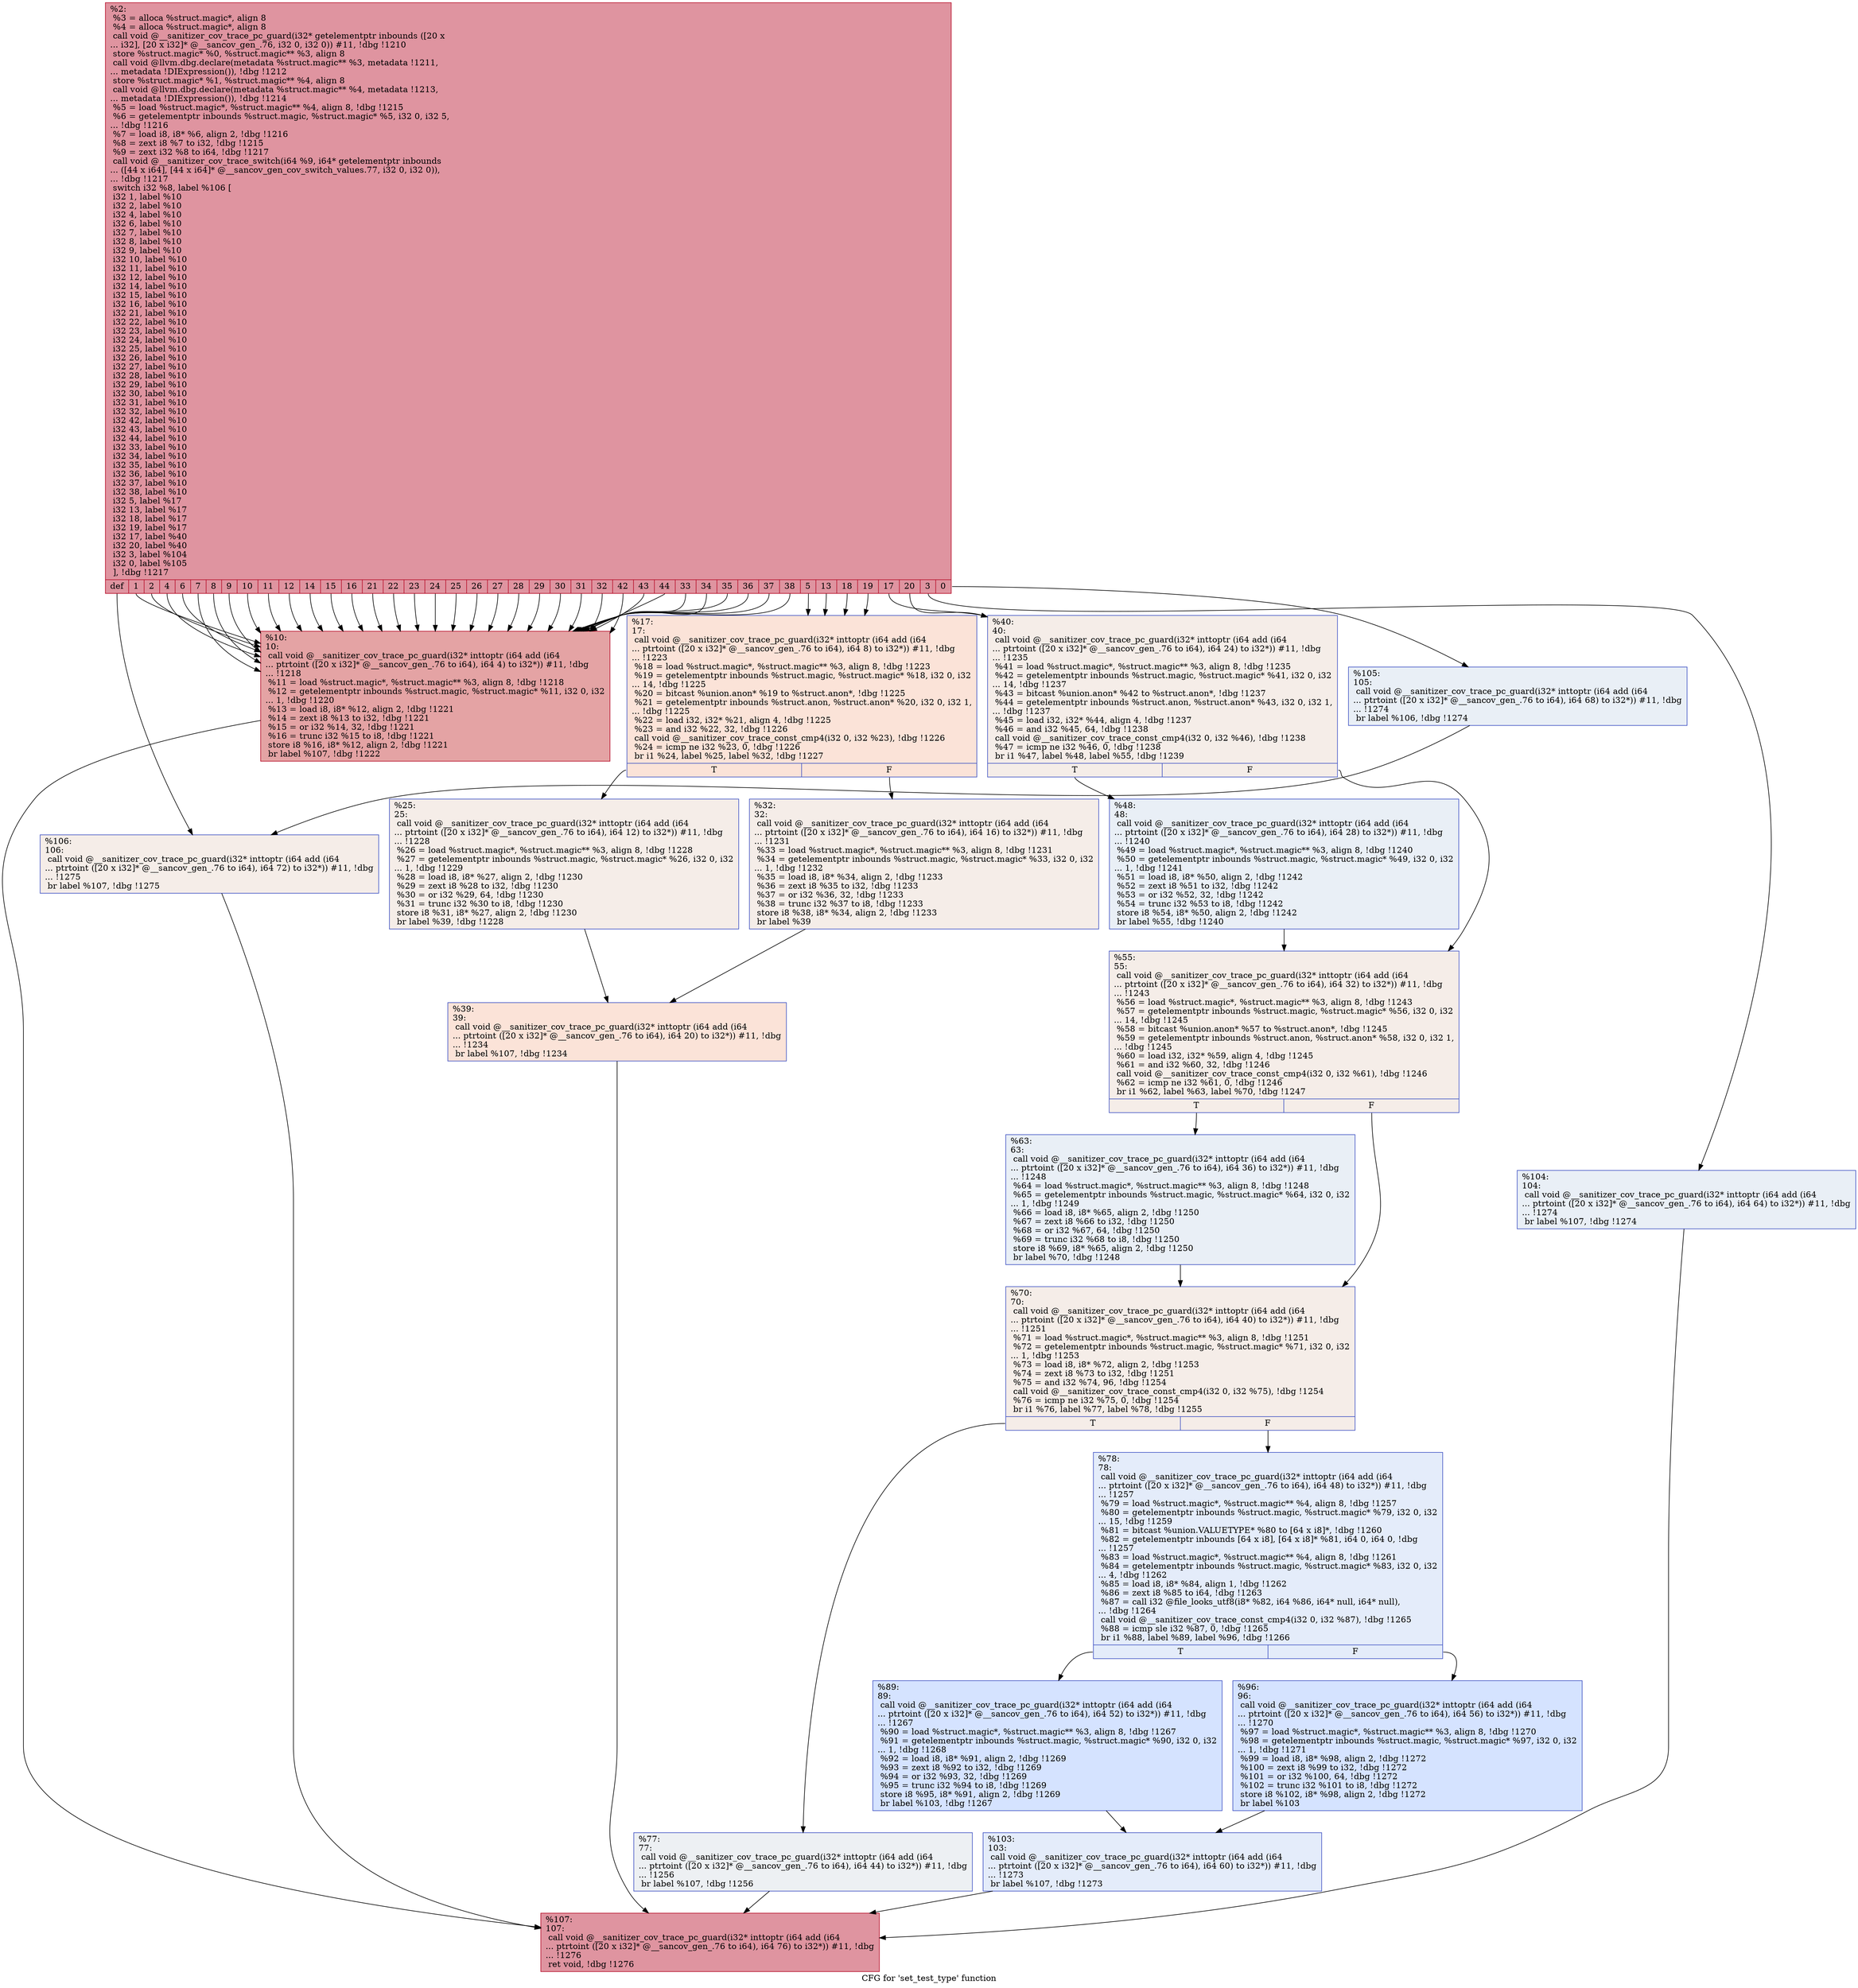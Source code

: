 digraph "CFG for 'set_test_type' function" {
	label="CFG for 'set_test_type' function";

	Node0x564cce2aa8a0 [shape=record,color="#b70d28ff", style=filled, fillcolor="#b70d2870",label="{%2:\l  %3 = alloca %struct.magic*, align 8\l  %4 = alloca %struct.magic*, align 8\l  call void @__sanitizer_cov_trace_pc_guard(i32* getelementptr inbounds ([20 x\l... i32], [20 x i32]* @__sancov_gen_.76, i32 0, i32 0)) #11, !dbg !1210\l  store %struct.magic* %0, %struct.magic** %3, align 8\l  call void @llvm.dbg.declare(metadata %struct.magic** %3, metadata !1211,\l... metadata !DIExpression()), !dbg !1212\l  store %struct.magic* %1, %struct.magic** %4, align 8\l  call void @llvm.dbg.declare(metadata %struct.magic** %4, metadata !1213,\l... metadata !DIExpression()), !dbg !1214\l  %5 = load %struct.magic*, %struct.magic** %4, align 8, !dbg !1215\l  %6 = getelementptr inbounds %struct.magic, %struct.magic* %5, i32 0, i32 5,\l... !dbg !1216\l  %7 = load i8, i8* %6, align 2, !dbg !1216\l  %8 = zext i8 %7 to i32, !dbg !1215\l  %9 = zext i32 %8 to i64, !dbg !1217\l  call void @__sanitizer_cov_trace_switch(i64 %9, i64* getelementptr inbounds\l... ([44 x i64], [44 x i64]* @__sancov_gen_cov_switch_values.77, i32 0, i32 0)),\l... !dbg !1217\l  switch i32 %8, label %106 [\l    i32 1, label %10\l    i32 2, label %10\l    i32 4, label %10\l    i32 6, label %10\l    i32 7, label %10\l    i32 8, label %10\l    i32 9, label %10\l    i32 10, label %10\l    i32 11, label %10\l    i32 12, label %10\l    i32 14, label %10\l    i32 15, label %10\l    i32 16, label %10\l    i32 21, label %10\l    i32 22, label %10\l    i32 23, label %10\l    i32 24, label %10\l    i32 25, label %10\l    i32 26, label %10\l    i32 27, label %10\l    i32 28, label %10\l    i32 29, label %10\l    i32 30, label %10\l    i32 31, label %10\l    i32 32, label %10\l    i32 42, label %10\l    i32 43, label %10\l    i32 44, label %10\l    i32 33, label %10\l    i32 34, label %10\l    i32 35, label %10\l    i32 36, label %10\l    i32 37, label %10\l    i32 38, label %10\l    i32 5, label %17\l    i32 13, label %17\l    i32 18, label %17\l    i32 19, label %17\l    i32 17, label %40\l    i32 20, label %40\l    i32 3, label %104\l    i32 0, label %105\l  ], !dbg !1217\l|{<s0>def|<s1>1|<s2>2|<s3>4|<s4>6|<s5>7|<s6>8|<s7>9|<s8>10|<s9>11|<s10>12|<s11>14|<s12>15|<s13>16|<s14>21|<s15>22|<s16>23|<s17>24|<s18>25|<s19>26|<s20>27|<s21>28|<s22>29|<s23>30|<s24>31|<s25>32|<s26>42|<s27>43|<s28>44|<s29>33|<s30>34|<s31>35|<s32>36|<s33>37|<s34>38|<s35>5|<s36>13|<s37>18|<s38>19|<s39>17|<s40>20|<s41>3|<s42>0}}"];
	Node0x564cce2aa8a0:s0 -> Node0x564cce2b3f00;
	Node0x564cce2aa8a0:s1 -> Node0x564cce2b38a0;
	Node0x564cce2aa8a0:s2 -> Node0x564cce2b38a0;
	Node0x564cce2aa8a0:s3 -> Node0x564cce2b38a0;
	Node0x564cce2aa8a0:s4 -> Node0x564cce2b38a0;
	Node0x564cce2aa8a0:s5 -> Node0x564cce2b38a0;
	Node0x564cce2aa8a0:s6 -> Node0x564cce2b38a0;
	Node0x564cce2aa8a0:s7 -> Node0x564cce2b38a0;
	Node0x564cce2aa8a0:s8 -> Node0x564cce2b38a0;
	Node0x564cce2aa8a0:s9 -> Node0x564cce2b38a0;
	Node0x564cce2aa8a0:s10 -> Node0x564cce2b38a0;
	Node0x564cce2aa8a0:s11 -> Node0x564cce2b38a0;
	Node0x564cce2aa8a0:s12 -> Node0x564cce2b38a0;
	Node0x564cce2aa8a0:s13 -> Node0x564cce2b38a0;
	Node0x564cce2aa8a0:s14 -> Node0x564cce2b38a0;
	Node0x564cce2aa8a0:s15 -> Node0x564cce2b38a0;
	Node0x564cce2aa8a0:s16 -> Node0x564cce2b38a0;
	Node0x564cce2aa8a0:s17 -> Node0x564cce2b38a0;
	Node0x564cce2aa8a0:s18 -> Node0x564cce2b38a0;
	Node0x564cce2aa8a0:s19 -> Node0x564cce2b38a0;
	Node0x564cce2aa8a0:s20 -> Node0x564cce2b38a0;
	Node0x564cce2aa8a0:s21 -> Node0x564cce2b38a0;
	Node0x564cce2aa8a0:s22 -> Node0x564cce2b38a0;
	Node0x564cce2aa8a0:s23 -> Node0x564cce2b38a0;
	Node0x564cce2aa8a0:s24 -> Node0x564cce2b38a0;
	Node0x564cce2aa8a0:s25 -> Node0x564cce2b38a0;
	Node0x564cce2aa8a0:s26 -> Node0x564cce2b38a0;
	Node0x564cce2aa8a0:s27 -> Node0x564cce2b38a0;
	Node0x564cce2aa8a0:s28 -> Node0x564cce2b38a0;
	Node0x564cce2aa8a0:s29 -> Node0x564cce2b38a0;
	Node0x564cce2aa8a0:s30 -> Node0x564cce2b38a0;
	Node0x564cce2aa8a0:s31 -> Node0x564cce2b38a0;
	Node0x564cce2aa8a0:s32 -> Node0x564cce2b38a0;
	Node0x564cce2aa8a0:s33 -> Node0x564cce2b38a0;
	Node0x564cce2aa8a0:s34 -> Node0x564cce2b38a0;
	Node0x564cce2aa8a0:s35 -> Node0x564cce2b3a00;
	Node0x564cce2aa8a0:s36 -> Node0x564cce2b3a00;
	Node0x564cce2aa8a0:s37 -> Node0x564cce2b3a00;
	Node0x564cce2aa8a0:s38 -> Node0x564cce2b3a00;
	Node0x564cce2aa8a0:s39 -> Node0x564cce2b3b40;
	Node0x564cce2aa8a0:s40 -> Node0x564cce2b3b40;
	Node0x564cce2aa8a0:s41 -> Node0x564cce2b3e60;
	Node0x564cce2aa8a0:s42 -> Node0x564cce2b3eb0;
	Node0x564cce2b38a0 [shape=record,color="#b70d28ff", style=filled, fillcolor="#c32e3170",label="{%10:\l10:                                               \l  call void @__sanitizer_cov_trace_pc_guard(i32* inttoptr (i64 add (i64\l... ptrtoint ([20 x i32]* @__sancov_gen_.76 to i64), i64 4) to i32*)) #11, !dbg\l... !1218\l  %11 = load %struct.magic*, %struct.magic** %3, align 8, !dbg !1218\l  %12 = getelementptr inbounds %struct.magic, %struct.magic* %11, i32 0, i32\l... 1, !dbg !1220\l  %13 = load i8, i8* %12, align 2, !dbg !1221\l  %14 = zext i8 %13 to i32, !dbg !1221\l  %15 = or i32 %14, 32, !dbg !1221\l  %16 = trunc i32 %15 to i8, !dbg !1221\l  store i8 %16, i8* %12, align 2, !dbg !1221\l  br label %107, !dbg !1222\l}"];
	Node0x564cce2b38a0 -> Node0x564cce2b3f50;
	Node0x564cce2b3a00 [shape=record,color="#3d50c3ff", style=filled, fillcolor="#f6bfa670",label="{%17:\l17:                                               \l  call void @__sanitizer_cov_trace_pc_guard(i32* inttoptr (i64 add (i64\l... ptrtoint ([20 x i32]* @__sancov_gen_.76 to i64), i64 8) to i32*)) #11, !dbg\l... !1223\l  %18 = load %struct.magic*, %struct.magic** %3, align 8, !dbg !1223\l  %19 = getelementptr inbounds %struct.magic, %struct.magic* %18, i32 0, i32\l... 14, !dbg !1225\l  %20 = bitcast %union.anon* %19 to %struct.anon*, !dbg !1225\l  %21 = getelementptr inbounds %struct.anon, %struct.anon* %20, i32 0, i32 1,\l... !dbg !1225\l  %22 = load i32, i32* %21, align 4, !dbg !1225\l  %23 = and i32 %22, 32, !dbg !1226\l  call void @__sanitizer_cov_trace_const_cmp4(i32 0, i32 %23), !dbg !1226\l  %24 = icmp ne i32 %23, 0, !dbg !1226\l  br i1 %24, label %25, label %32, !dbg !1227\l|{<s0>T|<s1>F}}"];
	Node0x564cce2b3a00:s0 -> Node0x564cce2b3a50;
	Node0x564cce2b3a00:s1 -> Node0x564cce2b3aa0;
	Node0x564cce2b3a50 [shape=record,color="#3d50c3ff", style=filled, fillcolor="#e8d6cc70",label="{%25:\l25:                                               \l  call void @__sanitizer_cov_trace_pc_guard(i32* inttoptr (i64 add (i64\l... ptrtoint ([20 x i32]* @__sancov_gen_.76 to i64), i64 12) to i32*)) #11, !dbg\l... !1228\l  %26 = load %struct.magic*, %struct.magic** %3, align 8, !dbg !1228\l  %27 = getelementptr inbounds %struct.magic, %struct.magic* %26, i32 0, i32\l... 1, !dbg !1229\l  %28 = load i8, i8* %27, align 2, !dbg !1230\l  %29 = zext i8 %28 to i32, !dbg !1230\l  %30 = or i32 %29, 64, !dbg !1230\l  %31 = trunc i32 %30 to i8, !dbg !1230\l  store i8 %31, i8* %27, align 2, !dbg !1230\l  br label %39, !dbg !1228\l}"];
	Node0x564cce2b3a50 -> Node0x564cce2b3af0;
	Node0x564cce2b3aa0 [shape=record,color="#3d50c3ff", style=filled, fillcolor="#e8d6cc70",label="{%32:\l32:                                               \l  call void @__sanitizer_cov_trace_pc_guard(i32* inttoptr (i64 add (i64\l... ptrtoint ([20 x i32]* @__sancov_gen_.76 to i64), i64 16) to i32*)) #11, !dbg\l... !1231\l  %33 = load %struct.magic*, %struct.magic** %3, align 8, !dbg !1231\l  %34 = getelementptr inbounds %struct.magic, %struct.magic* %33, i32 0, i32\l... 1, !dbg !1232\l  %35 = load i8, i8* %34, align 2, !dbg !1233\l  %36 = zext i8 %35 to i32, !dbg !1233\l  %37 = or i32 %36, 32, !dbg !1233\l  %38 = trunc i32 %37 to i8, !dbg !1233\l  store i8 %38, i8* %34, align 2, !dbg !1233\l  br label %39\l}"];
	Node0x564cce2b3aa0 -> Node0x564cce2b3af0;
	Node0x564cce2b3af0 [shape=record,color="#3d50c3ff", style=filled, fillcolor="#f6bfa670",label="{%39:\l39:                                               \l  call void @__sanitizer_cov_trace_pc_guard(i32* inttoptr (i64 add (i64\l... ptrtoint ([20 x i32]* @__sancov_gen_.76 to i64), i64 20) to i32*)) #11, !dbg\l... !1234\l  br label %107, !dbg !1234\l}"];
	Node0x564cce2b3af0 -> Node0x564cce2b3f50;
	Node0x564cce2b3b40 [shape=record,color="#3d50c3ff", style=filled, fillcolor="#e8d6cc70",label="{%40:\l40:                                               \l  call void @__sanitizer_cov_trace_pc_guard(i32* inttoptr (i64 add (i64\l... ptrtoint ([20 x i32]* @__sancov_gen_.76 to i64), i64 24) to i32*)) #11, !dbg\l... !1235\l  %41 = load %struct.magic*, %struct.magic** %3, align 8, !dbg !1235\l  %42 = getelementptr inbounds %struct.magic, %struct.magic* %41, i32 0, i32\l... 14, !dbg !1237\l  %43 = bitcast %union.anon* %42 to %struct.anon*, !dbg !1237\l  %44 = getelementptr inbounds %struct.anon, %struct.anon* %43, i32 0, i32 1,\l... !dbg !1237\l  %45 = load i32, i32* %44, align 4, !dbg !1237\l  %46 = and i32 %45, 64, !dbg !1238\l  call void @__sanitizer_cov_trace_const_cmp4(i32 0, i32 %46), !dbg !1238\l  %47 = icmp ne i32 %46, 0, !dbg !1238\l  br i1 %47, label %48, label %55, !dbg !1239\l|{<s0>T|<s1>F}}"];
	Node0x564cce2b3b40:s0 -> Node0x564cce2b3b90;
	Node0x564cce2b3b40:s1 -> Node0x564cce2b3be0;
	Node0x564cce2b3b90 [shape=record,color="#3d50c3ff", style=filled, fillcolor="#cedaeb70",label="{%48:\l48:                                               \l  call void @__sanitizer_cov_trace_pc_guard(i32* inttoptr (i64 add (i64\l... ptrtoint ([20 x i32]* @__sancov_gen_.76 to i64), i64 28) to i32*)) #11, !dbg\l... !1240\l  %49 = load %struct.magic*, %struct.magic** %3, align 8, !dbg !1240\l  %50 = getelementptr inbounds %struct.magic, %struct.magic* %49, i32 0, i32\l... 1, !dbg !1241\l  %51 = load i8, i8* %50, align 2, !dbg !1242\l  %52 = zext i8 %51 to i32, !dbg !1242\l  %53 = or i32 %52, 32, !dbg !1242\l  %54 = trunc i32 %53 to i8, !dbg !1242\l  store i8 %54, i8* %50, align 2, !dbg !1242\l  br label %55, !dbg !1240\l}"];
	Node0x564cce2b3b90 -> Node0x564cce2b3be0;
	Node0x564cce2b3be0 [shape=record,color="#3d50c3ff", style=filled, fillcolor="#e8d6cc70",label="{%55:\l55:                                               \l  call void @__sanitizer_cov_trace_pc_guard(i32* inttoptr (i64 add (i64\l... ptrtoint ([20 x i32]* @__sancov_gen_.76 to i64), i64 32) to i32*)) #11, !dbg\l... !1243\l  %56 = load %struct.magic*, %struct.magic** %3, align 8, !dbg !1243\l  %57 = getelementptr inbounds %struct.magic, %struct.magic* %56, i32 0, i32\l... 14, !dbg !1245\l  %58 = bitcast %union.anon* %57 to %struct.anon*, !dbg !1245\l  %59 = getelementptr inbounds %struct.anon, %struct.anon* %58, i32 0, i32 1,\l... !dbg !1245\l  %60 = load i32, i32* %59, align 4, !dbg !1245\l  %61 = and i32 %60, 32, !dbg !1246\l  call void @__sanitizer_cov_trace_const_cmp4(i32 0, i32 %61), !dbg !1246\l  %62 = icmp ne i32 %61, 0, !dbg !1246\l  br i1 %62, label %63, label %70, !dbg !1247\l|{<s0>T|<s1>F}}"];
	Node0x564cce2b3be0:s0 -> Node0x564cce2b3c30;
	Node0x564cce2b3be0:s1 -> Node0x564cce2b3c80;
	Node0x564cce2b3c30 [shape=record,color="#3d50c3ff", style=filled, fillcolor="#cedaeb70",label="{%63:\l63:                                               \l  call void @__sanitizer_cov_trace_pc_guard(i32* inttoptr (i64 add (i64\l... ptrtoint ([20 x i32]* @__sancov_gen_.76 to i64), i64 36) to i32*)) #11, !dbg\l... !1248\l  %64 = load %struct.magic*, %struct.magic** %3, align 8, !dbg !1248\l  %65 = getelementptr inbounds %struct.magic, %struct.magic* %64, i32 0, i32\l... 1, !dbg !1249\l  %66 = load i8, i8* %65, align 2, !dbg !1250\l  %67 = zext i8 %66 to i32, !dbg !1250\l  %68 = or i32 %67, 64, !dbg !1250\l  %69 = trunc i32 %68 to i8, !dbg !1250\l  store i8 %69, i8* %65, align 2, !dbg !1250\l  br label %70, !dbg !1248\l}"];
	Node0x564cce2b3c30 -> Node0x564cce2b3c80;
	Node0x564cce2b3c80 [shape=record,color="#3d50c3ff", style=filled, fillcolor="#e8d6cc70",label="{%70:\l70:                                               \l  call void @__sanitizer_cov_trace_pc_guard(i32* inttoptr (i64 add (i64\l... ptrtoint ([20 x i32]* @__sancov_gen_.76 to i64), i64 40) to i32*)) #11, !dbg\l... !1251\l  %71 = load %struct.magic*, %struct.magic** %3, align 8, !dbg !1251\l  %72 = getelementptr inbounds %struct.magic, %struct.magic* %71, i32 0, i32\l... 1, !dbg !1253\l  %73 = load i8, i8* %72, align 2, !dbg !1253\l  %74 = zext i8 %73 to i32, !dbg !1251\l  %75 = and i32 %74, 96, !dbg !1254\l  call void @__sanitizer_cov_trace_const_cmp4(i32 0, i32 %75), !dbg !1254\l  %76 = icmp ne i32 %75, 0, !dbg !1254\l  br i1 %76, label %77, label %78, !dbg !1255\l|{<s0>T|<s1>F}}"];
	Node0x564cce2b3c80:s0 -> Node0x564cce2b3cd0;
	Node0x564cce2b3c80:s1 -> Node0x564cce2b3d20;
	Node0x564cce2b3cd0 [shape=record,color="#3d50c3ff", style=filled, fillcolor="#d6dce470",label="{%77:\l77:                                               \l  call void @__sanitizer_cov_trace_pc_guard(i32* inttoptr (i64 add (i64\l... ptrtoint ([20 x i32]* @__sancov_gen_.76 to i64), i64 44) to i32*)) #11, !dbg\l... !1256\l  br label %107, !dbg !1256\l}"];
	Node0x564cce2b3cd0 -> Node0x564cce2b3f50;
	Node0x564cce2b3d20 [shape=record,color="#3d50c3ff", style=filled, fillcolor="#c1d4f470",label="{%78:\l78:                                               \l  call void @__sanitizer_cov_trace_pc_guard(i32* inttoptr (i64 add (i64\l... ptrtoint ([20 x i32]* @__sancov_gen_.76 to i64), i64 48) to i32*)) #11, !dbg\l... !1257\l  %79 = load %struct.magic*, %struct.magic** %4, align 8, !dbg !1257\l  %80 = getelementptr inbounds %struct.magic, %struct.magic* %79, i32 0, i32\l... 15, !dbg !1259\l  %81 = bitcast %union.VALUETYPE* %80 to [64 x i8]*, !dbg !1260\l  %82 = getelementptr inbounds [64 x i8], [64 x i8]* %81, i64 0, i64 0, !dbg\l... !1257\l  %83 = load %struct.magic*, %struct.magic** %4, align 8, !dbg !1261\l  %84 = getelementptr inbounds %struct.magic, %struct.magic* %83, i32 0, i32\l... 4, !dbg !1262\l  %85 = load i8, i8* %84, align 1, !dbg !1262\l  %86 = zext i8 %85 to i64, !dbg !1263\l  %87 = call i32 @file_looks_utf8(i8* %82, i64 %86, i64* null, i64* null),\l... !dbg !1264\l  call void @__sanitizer_cov_trace_const_cmp4(i32 0, i32 %87), !dbg !1265\l  %88 = icmp sle i32 %87, 0, !dbg !1265\l  br i1 %88, label %89, label %96, !dbg !1266\l|{<s0>T|<s1>F}}"];
	Node0x564cce2b3d20:s0 -> Node0x564cce2b3d70;
	Node0x564cce2b3d20:s1 -> Node0x564cce2b3dc0;
	Node0x564cce2b3d70 [shape=record,color="#3d50c3ff", style=filled, fillcolor="#a1c0ff70",label="{%89:\l89:                                               \l  call void @__sanitizer_cov_trace_pc_guard(i32* inttoptr (i64 add (i64\l... ptrtoint ([20 x i32]* @__sancov_gen_.76 to i64), i64 52) to i32*)) #11, !dbg\l... !1267\l  %90 = load %struct.magic*, %struct.magic** %3, align 8, !dbg !1267\l  %91 = getelementptr inbounds %struct.magic, %struct.magic* %90, i32 0, i32\l... 1, !dbg !1268\l  %92 = load i8, i8* %91, align 2, !dbg !1269\l  %93 = zext i8 %92 to i32, !dbg !1269\l  %94 = or i32 %93, 32, !dbg !1269\l  %95 = trunc i32 %94 to i8, !dbg !1269\l  store i8 %95, i8* %91, align 2, !dbg !1269\l  br label %103, !dbg !1267\l}"];
	Node0x564cce2b3d70 -> Node0x564cce2b3e10;
	Node0x564cce2b3dc0 [shape=record,color="#3d50c3ff", style=filled, fillcolor="#a1c0ff70",label="{%96:\l96:                                               \l  call void @__sanitizer_cov_trace_pc_guard(i32* inttoptr (i64 add (i64\l... ptrtoint ([20 x i32]* @__sancov_gen_.76 to i64), i64 56) to i32*)) #11, !dbg\l... !1270\l  %97 = load %struct.magic*, %struct.magic** %3, align 8, !dbg !1270\l  %98 = getelementptr inbounds %struct.magic, %struct.magic* %97, i32 0, i32\l... 1, !dbg !1271\l  %99 = load i8, i8* %98, align 2, !dbg !1272\l  %100 = zext i8 %99 to i32, !dbg !1272\l  %101 = or i32 %100, 64, !dbg !1272\l  %102 = trunc i32 %101 to i8, !dbg !1272\l  store i8 %102, i8* %98, align 2, !dbg !1272\l  br label %103\l}"];
	Node0x564cce2b3dc0 -> Node0x564cce2b3e10;
	Node0x564cce2b3e10 [shape=record,color="#3d50c3ff", style=filled, fillcolor="#c1d4f470",label="{%103:\l103:                                              \l  call void @__sanitizer_cov_trace_pc_guard(i32* inttoptr (i64 add (i64\l... ptrtoint ([20 x i32]* @__sancov_gen_.76 to i64), i64 60) to i32*)) #11, !dbg\l... !1273\l  br label %107, !dbg !1273\l}"];
	Node0x564cce2b3e10 -> Node0x564cce2b3f50;
	Node0x564cce2b3e60 [shape=record,color="#3d50c3ff", style=filled, fillcolor="#cedaeb70",label="{%104:\l104:                                              \l  call void @__sanitizer_cov_trace_pc_guard(i32* inttoptr (i64 add (i64\l... ptrtoint ([20 x i32]* @__sancov_gen_.76 to i64), i64 64) to i32*)) #11, !dbg\l... !1274\l  br label %107, !dbg !1274\l}"];
	Node0x564cce2b3e60 -> Node0x564cce2b3f50;
	Node0x564cce2b3eb0 [shape=record,color="#3d50c3ff", style=filled, fillcolor="#cedaeb70",label="{%105:\l105:                                              \l  call void @__sanitizer_cov_trace_pc_guard(i32* inttoptr (i64 add (i64\l... ptrtoint ([20 x i32]* @__sancov_gen_.76 to i64), i64 68) to i32*)) #11, !dbg\l... !1274\l  br label %106, !dbg !1274\l}"];
	Node0x564cce2b3eb0 -> Node0x564cce2b3f00;
	Node0x564cce2b3f00 [shape=record,color="#3d50c3ff", style=filled, fillcolor="#e8d6cc70",label="{%106:\l106:                                              \l  call void @__sanitizer_cov_trace_pc_guard(i32* inttoptr (i64 add (i64\l... ptrtoint ([20 x i32]* @__sancov_gen_.76 to i64), i64 72) to i32*)) #11, !dbg\l... !1275\l  br label %107, !dbg !1275\l}"];
	Node0x564cce2b3f00 -> Node0x564cce2b3f50;
	Node0x564cce2b3f50 [shape=record,color="#b70d28ff", style=filled, fillcolor="#b70d2870",label="{%107:\l107:                                              \l  call void @__sanitizer_cov_trace_pc_guard(i32* inttoptr (i64 add (i64\l... ptrtoint ([20 x i32]* @__sancov_gen_.76 to i64), i64 76) to i32*)) #11, !dbg\l... !1276\l  ret void, !dbg !1276\l}"];
}
